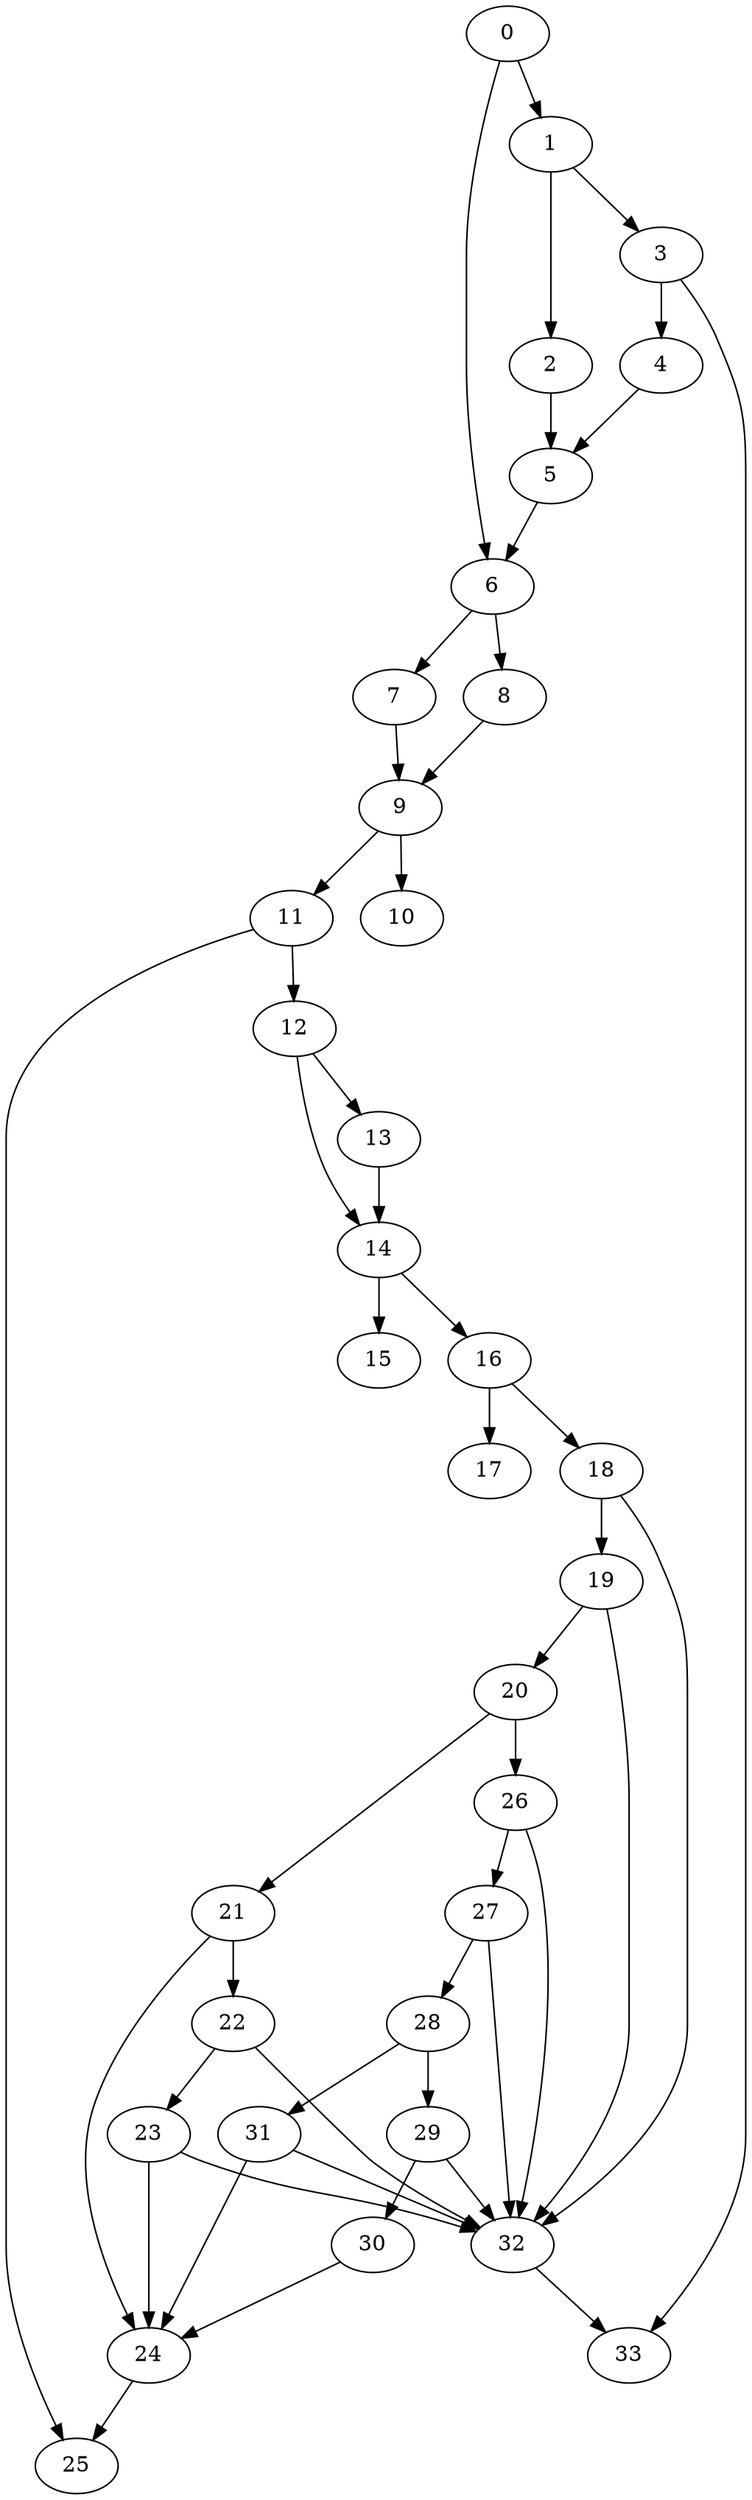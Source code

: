 digraph {
	0
	1
	2
	3
	4
	5
	6
	7
	8
	9
	10
	11
	12
	13
	14
	15
	16
	17
	18
	19
	20
	21
	22
	23
	24
	25
	26
	27
	28
	29
	30
	31
	32
	33
	0 -> 1
	18 -> 19
	11 -> 25
	24 -> 25
	9 -> 11
	21 -> 24
	23 -> 24
	30 -> 24
	31 -> 24
	26 -> 27
	2 -> 5
	4 -> 5
	0 -> 6
	5 -> 6
	3 -> 33
	32 -> 33
	6 -> 7
	16 -> 17
	19 -> 20
	29 -> 30
	6 -> 8
	16 -> 18
	21 -> 22
	9 -> 10
	12 -> 13
	14 -> 15
	28 -> 31
	19 -> 32
	22 -> 32
	23 -> 32
	26 -> 32
	27 -> 32
	29 -> 32
	31 -> 32
	18 -> 32
	12 -> 14
	13 -> 14
	22 -> 23
	27 -> 28
	20 -> 26
	28 -> 29
	1 -> 3
	11 -> 12
	14 -> 16
	20 -> 21
	1 -> 2
	3 -> 4
	7 -> 9
	8 -> 9
}
